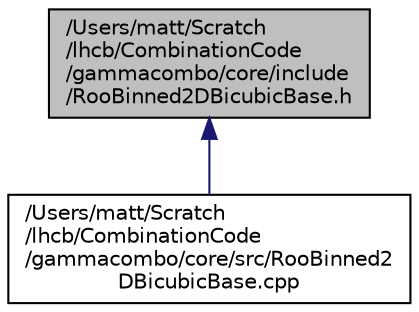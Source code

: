 digraph "/Users/matt/Scratch/lhcb/CombinationCode/gammacombo/core/include/RooBinned2DBicubicBase.h"
{
  edge [fontname="Helvetica",fontsize="10",labelfontname="Helvetica",labelfontsize="10"];
  node [fontname="Helvetica",fontsize="10",shape=record];
  Node8 [label="/Users/matt/Scratch\l/lhcb/CombinationCode\l/gammacombo/core/include\l/RooBinned2DBicubicBase.h",height=0.2,width=0.4,color="black", fillcolor="grey75", style="filled", fontcolor="black"];
  Node8 -> Node9 [dir="back",color="midnightblue",fontsize="10",style="solid",fontname="Helvetica"];
  Node9 [label="/Users/matt/Scratch\l/lhcb/CombinationCode\l/gammacombo/core/src/RooBinned2\lDBicubicBase.cpp",height=0.2,width=0.4,color="black", fillcolor="white", style="filled",URL="$_roo_binned2_d_bicubic_base_8cpp.html"];
}
